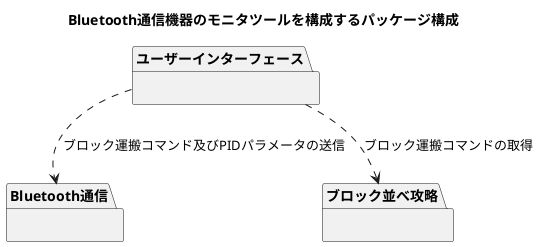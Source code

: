 @startuml

title Bluetooth通信機器のモニタツールを構成するパッケージ構成

package Bluetooth通信{

}

package ユーザーインターフェース {
}


package ブロック並べ攻略 {
}


ユーザーインターフェース ..> Bluetooth通信  : ブロック運搬コマンド及びPIDパラメータの送信
ユーザーインターフェース ..> ブロック並べ攻略 : ブロック運搬コマンドの取得



@enduml